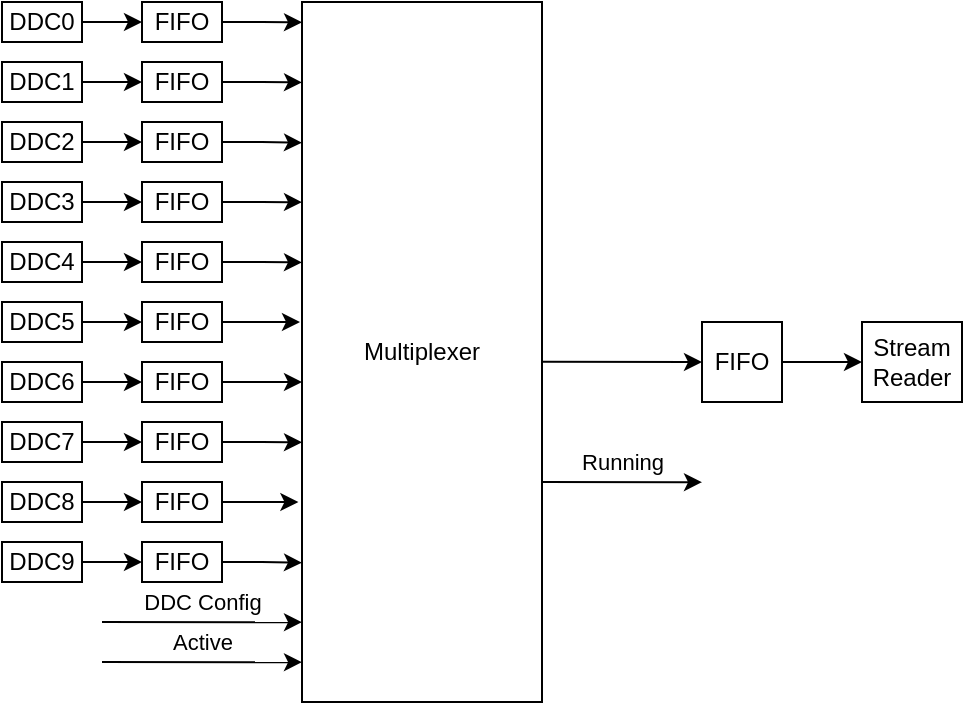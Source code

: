 <mxfile version="15.8.7" type="device"><diagram id="K5hAGWIEk0vDPsXrQac7" name="Page-1"><mxGraphModel dx="441" dy="410" grid="1" gridSize="10" guides="1" tooltips="1" connect="1" arrows="1" fold="1" page="1" pageScale="1" pageWidth="600" pageHeight="400" math="0" shadow="0"><root><mxCell id="0"/><mxCell id="1" parent="0"/><mxCell id="YP40HUw52YjCRkE7fi0G-4" style="edgeStyle=orthogonalEdgeStyle;rounded=0;orthogonalLoop=1;jettySize=auto;html=1;exitX=1;exitY=0.5;exitDx=0;exitDy=0;entryX=0;entryY=0.5;entryDx=0;entryDy=0;" parent="1" source="YP40HUw52YjCRkE7fi0G-2" target="YP40HUw52YjCRkE7fi0G-3" edge="1"><mxGeometry relative="1" as="geometry"/></mxCell><mxCell id="YP40HUw52YjCRkE7fi0G-2" value="DDC0" style="rounded=0;whiteSpace=wrap;html=1;" parent="1" vertex="1"><mxGeometry x="10" y="10" width="40" height="20" as="geometry"/></mxCell><mxCell id="YP40HUw52YjCRkE7fi0G-48" style="edgeStyle=orthogonalEdgeStyle;rounded=0;orthogonalLoop=1;jettySize=auto;html=1;exitX=1;exitY=0.5;exitDx=0;exitDy=0;entryX=0;entryY=0.029;entryDx=0;entryDy=0;entryPerimeter=0;" parent="1" source="YP40HUw52YjCRkE7fi0G-3" target="YP40HUw52YjCRkE7fi0G-44" edge="1"><mxGeometry relative="1" as="geometry"/></mxCell><mxCell id="YP40HUw52YjCRkE7fi0G-3" value="FIFO" style="rounded=0;whiteSpace=wrap;html=1;" parent="1" vertex="1"><mxGeometry x="80" y="10" width="40" height="20" as="geometry"/></mxCell><mxCell id="YP40HUw52YjCRkE7fi0G-5" style="edgeStyle=orthogonalEdgeStyle;rounded=0;orthogonalLoop=1;jettySize=auto;html=1;exitX=1;exitY=0.5;exitDx=0;exitDy=0;entryX=0;entryY=0.5;entryDx=0;entryDy=0;" parent="1" source="YP40HUw52YjCRkE7fi0G-6" target="YP40HUw52YjCRkE7fi0G-7" edge="1"><mxGeometry relative="1" as="geometry"/></mxCell><mxCell id="YP40HUw52YjCRkE7fi0G-6" value="DDC1" style="rounded=0;whiteSpace=wrap;html=1;" parent="1" vertex="1"><mxGeometry x="10" y="40" width="40" height="20" as="geometry"/></mxCell><mxCell id="YP40HUw52YjCRkE7fi0G-49" style="edgeStyle=orthogonalEdgeStyle;rounded=0;orthogonalLoop=1;jettySize=auto;html=1;exitX=1;exitY=0.5;exitDx=0;exitDy=0;entryX=0;entryY=0.115;entryDx=0;entryDy=0;entryPerimeter=0;" parent="1" source="YP40HUw52YjCRkE7fi0G-7" target="YP40HUw52YjCRkE7fi0G-44" edge="1"><mxGeometry relative="1" as="geometry"/></mxCell><mxCell id="YP40HUw52YjCRkE7fi0G-7" value="FIFO" style="rounded=0;whiteSpace=wrap;html=1;" parent="1" vertex="1"><mxGeometry x="80" y="40" width="40" height="20" as="geometry"/></mxCell><mxCell id="YP40HUw52YjCRkE7fi0G-8" style="edgeStyle=orthogonalEdgeStyle;rounded=0;orthogonalLoop=1;jettySize=auto;html=1;exitX=1;exitY=0.5;exitDx=0;exitDy=0;entryX=0;entryY=0.5;entryDx=0;entryDy=0;" parent="1" source="YP40HUw52YjCRkE7fi0G-9" target="YP40HUw52YjCRkE7fi0G-10" edge="1"><mxGeometry relative="1" as="geometry"/></mxCell><mxCell id="YP40HUw52YjCRkE7fi0G-9" value="DDC2" style="rounded=0;whiteSpace=wrap;html=1;" parent="1" vertex="1"><mxGeometry x="10" y="70" width="40" height="20" as="geometry"/></mxCell><mxCell id="YP40HUw52YjCRkE7fi0G-50" style="edgeStyle=orthogonalEdgeStyle;rounded=0;orthogonalLoop=1;jettySize=auto;html=1;exitX=1;exitY=0.5;exitDx=0;exitDy=0;entryX=0;entryY=0.201;entryDx=0;entryDy=0;entryPerimeter=0;" parent="1" source="YP40HUw52YjCRkE7fi0G-10" target="YP40HUw52YjCRkE7fi0G-44" edge="1"><mxGeometry relative="1" as="geometry"/></mxCell><mxCell id="YP40HUw52YjCRkE7fi0G-10" value="FIFO" style="rounded=0;whiteSpace=wrap;html=1;" parent="1" vertex="1"><mxGeometry x="80" y="70" width="40" height="20" as="geometry"/></mxCell><mxCell id="YP40HUw52YjCRkE7fi0G-11" style="edgeStyle=orthogonalEdgeStyle;rounded=0;orthogonalLoop=1;jettySize=auto;html=1;exitX=1;exitY=0.5;exitDx=0;exitDy=0;entryX=0;entryY=0.5;entryDx=0;entryDy=0;" parent="1" source="YP40HUw52YjCRkE7fi0G-12" target="YP40HUw52YjCRkE7fi0G-13" edge="1"><mxGeometry relative="1" as="geometry"/></mxCell><mxCell id="YP40HUw52YjCRkE7fi0G-12" value="DDC3" style="rounded=0;whiteSpace=wrap;html=1;" parent="1" vertex="1"><mxGeometry x="10" y="100" width="40" height="20" as="geometry"/></mxCell><mxCell id="YP40HUw52YjCRkE7fi0G-53" style="edgeStyle=orthogonalEdgeStyle;rounded=0;orthogonalLoop=1;jettySize=auto;html=1;exitX=1;exitY=0.5;exitDx=0;exitDy=0;entryX=0;entryY=0.286;entryDx=0;entryDy=0;entryPerimeter=0;" parent="1" source="YP40HUw52YjCRkE7fi0G-13" target="YP40HUw52YjCRkE7fi0G-44" edge="1"><mxGeometry relative="1" as="geometry"/></mxCell><mxCell id="YP40HUw52YjCRkE7fi0G-13" value="FIFO" style="rounded=0;whiteSpace=wrap;html=1;" parent="1" vertex="1"><mxGeometry x="80" y="100" width="40" height="20" as="geometry"/></mxCell><mxCell id="YP40HUw52YjCRkE7fi0G-26" style="edgeStyle=orthogonalEdgeStyle;rounded=0;orthogonalLoop=1;jettySize=auto;html=1;exitX=1;exitY=0.5;exitDx=0;exitDy=0;entryX=0;entryY=0.5;entryDx=0;entryDy=0;" parent="1" source="YP40HUw52YjCRkE7fi0G-27" target="YP40HUw52YjCRkE7fi0G-28" edge="1"><mxGeometry relative="1" as="geometry"/></mxCell><mxCell id="YP40HUw52YjCRkE7fi0G-27" value="DDC4" style="rounded=0;whiteSpace=wrap;html=1;" parent="1" vertex="1"><mxGeometry x="10" y="130" width="40" height="20" as="geometry"/></mxCell><mxCell id="YP40HUw52YjCRkE7fi0G-52" style="edgeStyle=orthogonalEdgeStyle;rounded=0;orthogonalLoop=1;jettySize=auto;html=1;exitX=1;exitY=0.5;exitDx=0;exitDy=0;entryX=0;entryY=0.372;entryDx=0;entryDy=0;entryPerimeter=0;" parent="1" source="YP40HUw52YjCRkE7fi0G-28" target="YP40HUw52YjCRkE7fi0G-44" edge="1"><mxGeometry relative="1" as="geometry"/></mxCell><mxCell id="YP40HUw52YjCRkE7fi0G-28" value="FIFO" style="rounded=0;whiteSpace=wrap;html=1;" parent="1" vertex="1"><mxGeometry x="80" y="130" width="40" height="20" as="geometry"/></mxCell><mxCell id="YP40HUw52YjCRkE7fi0G-29" style="edgeStyle=orthogonalEdgeStyle;rounded=0;orthogonalLoop=1;jettySize=auto;html=1;exitX=1;exitY=0.5;exitDx=0;exitDy=0;entryX=0;entryY=0.5;entryDx=0;entryDy=0;" parent="1" source="YP40HUw52YjCRkE7fi0G-30" target="YP40HUw52YjCRkE7fi0G-31" edge="1"><mxGeometry relative="1" as="geometry"/></mxCell><mxCell id="YP40HUw52YjCRkE7fi0G-30" value="DDC5" style="rounded=0;whiteSpace=wrap;html=1;" parent="1" vertex="1"><mxGeometry x="10" y="160" width="40" height="20" as="geometry"/></mxCell><mxCell id="YP40HUw52YjCRkE7fi0G-54" style="edgeStyle=orthogonalEdgeStyle;rounded=0;orthogonalLoop=1;jettySize=auto;html=1;exitX=1;exitY=0.5;exitDx=0;exitDy=0;entryX=-0.008;entryY=0.459;entryDx=0;entryDy=0;entryPerimeter=0;" parent="1" source="YP40HUw52YjCRkE7fi0G-31" target="YP40HUw52YjCRkE7fi0G-44" edge="1"><mxGeometry relative="1" as="geometry"/></mxCell><mxCell id="YP40HUw52YjCRkE7fi0G-31" value="FIFO" style="rounded=0;whiteSpace=wrap;html=1;" parent="1" vertex="1"><mxGeometry x="80" y="160" width="40" height="20" as="geometry"/></mxCell><mxCell id="YP40HUw52YjCRkE7fi0G-32" style="edgeStyle=orthogonalEdgeStyle;rounded=0;orthogonalLoop=1;jettySize=auto;html=1;exitX=1;exitY=0.5;exitDx=0;exitDy=0;entryX=0;entryY=0.5;entryDx=0;entryDy=0;" parent="1" source="YP40HUw52YjCRkE7fi0G-33" target="YP40HUw52YjCRkE7fi0G-34" edge="1"><mxGeometry relative="1" as="geometry"/></mxCell><mxCell id="YP40HUw52YjCRkE7fi0G-33" value="DDC6" style="rounded=0;whiteSpace=wrap;html=1;" parent="1" vertex="1"><mxGeometry x="10" y="190" width="40" height="20" as="geometry"/></mxCell><mxCell id="YP40HUw52YjCRkE7fi0G-55" style="edgeStyle=orthogonalEdgeStyle;rounded=0;orthogonalLoop=1;jettySize=auto;html=1;exitX=1;exitY=0.5;exitDx=0;exitDy=0;entryX=0;entryY=0.543;entryDx=0;entryDy=0;entryPerimeter=0;" parent="1" source="YP40HUw52YjCRkE7fi0G-34" target="YP40HUw52YjCRkE7fi0G-44" edge="1"><mxGeometry relative="1" as="geometry"/></mxCell><mxCell id="YP40HUw52YjCRkE7fi0G-34" value="FIFO" style="rounded=0;whiteSpace=wrap;html=1;" parent="1" vertex="1"><mxGeometry x="80" y="190" width="40" height="20" as="geometry"/></mxCell><mxCell id="YP40HUw52YjCRkE7fi0G-35" style="edgeStyle=orthogonalEdgeStyle;rounded=0;orthogonalLoop=1;jettySize=auto;html=1;exitX=1;exitY=0.5;exitDx=0;exitDy=0;entryX=0;entryY=0.5;entryDx=0;entryDy=0;" parent="1" source="YP40HUw52YjCRkE7fi0G-36" target="YP40HUw52YjCRkE7fi0G-37" edge="1"><mxGeometry relative="1" as="geometry"/></mxCell><mxCell id="YP40HUw52YjCRkE7fi0G-36" value="DDC7" style="rounded=0;whiteSpace=wrap;html=1;" parent="1" vertex="1"><mxGeometry x="10" y="220" width="40" height="20" as="geometry"/></mxCell><mxCell id="YP40HUw52YjCRkE7fi0G-56" style="edgeStyle=orthogonalEdgeStyle;rounded=0;orthogonalLoop=1;jettySize=auto;html=1;exitX=1;exitY=0.5;exitDx=0;exitDy=0;entryX=0;entryY=0.629;entryDx=0;entryDy=0;entryPerimeter=0;" parent="1" source="YP40HUw52YjCRkE7fi0G-37" target="YP40HUw52YjCRkE7fi0G-44" edge="1"><mxGeometry relative="1" as="geometry"/></mxCell><mxCell id="YP40HUw52YjCRkE7fi0G-37" value="FIFO" style="rounded=0;whiteSpace=wrap;html=1;" parent="1" vertex="1"><mxGeometry x="80" y="220" width="40" height="20" as="geometry"/></mxCell><mxCell id="YP40HUw52YjCRkE7fi0G-38" style="edgeStyle=orthogonalEdgeStyle;rounded=0;orthogonalLoop=1;jettySize=auto;html=1;exitX=1;exitY=0.5;exitDx=0;exitDy=0;entryX=0;entryY=0.5;entryDx=0;entryDy=0;" parent="1" source="YP40HUw52YjCRkE7fi0G-39" target="YP40HUw52YjCRkE7fi0G-40" edge="1"><mxGeometry relative="1" as="geometry"/></mxCell><mxCell id="YP40HUw52YjCRkE7fi0G-39" value="DDC8" style="rounded=0;whiteSpace=wrap;html=1;" parent="1" vertex="1"><mxGeometry x="10" y="250" width="40" height="20" as="geometry"/></mxCell><mxCell id="YP40HUw52YjCRkE7fi0G-57" style="edgeStyle=orthogonalEdgeStyle;rounded=0;orthogonalLoop=1;jettySize=auto;html=1;exitX=1;exitY=0.5;exitDx=0;exitDy=0;entryX=-0.015;entryY=0.716;entryDx=0;entryDy=0;entryPerimeter=0;" parent="1" source="YP40HUw52YjCRkE7fi0G-40" target="YP40HUw52YjCRkE7fi0G-44" edge="1"><mxGeometry relative="1" as="geometry"/></mxCell><mxCell id="YP40HUw52YjCRkE7fi0G-40" value="FIFO" style="rounded=0;whiteSpace=wrap;html=1;" parent="1" vertex="1"><mxGeometry x="80" y="250" width="40" height="20" as="geometry"/></mxCell><mxCell id="YP40HUw52YjCRkE7fi0G-41" style="edgeStyle=orthogonalEdgeStyle;rounded=0;orthogonalLoop=1;jettySize=auto;html=1;exitX=1;exitY=0.5;exitDx=0;exitDy=0;entryX=0;entryY=0.5;entryDx=0;entryDy=0;" parent="1" source="YP40HUw52YjCRkE7fi0G-42" target="YP40HUw52YjCRkE7fi0G-43" edge="1"><mxGeometry relative="1" as="geometry"/></mxCell><mxCell id="YP40HUw52YjCRkE7fi0G-42" value="DDC9" style="rounded=0;whiteSpace=wrap;html=1;" parent="1" vertex="1"><mxGeometry x="10" y="280" width="40" height="20" as="geometry"/></mxCell><mxCell id="YP40HUw52YjCRkE7fi0G-58" style="edgeStyle=orthogonalEdgeStyle;rounded=0;orthogonalLoop=1;jettySize=auto;html=1;exitX=1;exitY=0.5;exitDx=0;exitDy=0;entryX=0;entryY=0.801;entryDx=0;entryDy=0;entryPerimeter=0;" parent="1" source="YP40HUw52YjCRkE7fi0G-43" target="YP40HUw52YjCRkE7fi0G-44" edge="1"><mxGeometry relative="1" as="geometry"/></mxCell><mxCell id="YP40HUw52YjCRkE7fi0G-43" value="FIFO" style="rounded=0;whiteSpace=wrap;html=1;" parent="1" vertex="1"><mxGeometry x="80" y="280" width="40" height="20" as="geometry"/></mxCell><mxCell id="YP40HUw52YjCRkE7fi0G-44" value="Multiplexer" style="rounded=0;whiteSpace=wrap;html=1;" parent="1" vertex="1"><mxGeometry x="160" y="10" width="120" height="350" as="geometry"/></mxCell><mxCell id="YP40HUw52YjCRkE7fi0G-59" style="edgeStyle=orthogonalEdgeStyle;rounded=0;orthogonalLoop=1;jettySize=auto;html=1;exitX=1;exitY=0.5;exitDx=0;exitDy=0;entryX=0;entryY=0.5;entryDx=0;entryDy=0;" parent="1" source="YP40HUw52YjCRkE7fi0G-45" target="YP40HUw52YjCRkE7fi0G-46" edge="1"><mxGeometry relative="1" as="geometry"/></mxCell><mxCell id="YP40HUw52YjCRkE7fi0G-45" value="FIFO" style="rounded=0;whiteSpace=wrap;html=1;" parent="1" vertex="1"><mxGeometry x="360" y="170" width="40" height="40" as="geometry"/></mxCell><mxCell id="YP40HUw52YjCRkE7fi0G-46" value="Stream Reader" style="rounded=0;whiteSpace=wrap;html=1;" parent="1" vertex="1"><mxGeometry x="440" y="170" width="50" height="40" as="geometry"/></mxCell><mxCell id="YP40HUw52YjCRkE7fi0G-60" value="" style="endArrow=classic;html=1;rounded=0;entryX=0;entryY=0.5;entryDx=0;entryDy=0;exitX=1;exitY=0.514;exitDx=0;exitDy=0;exitPerimeter=0;" parent="1" source="YP40HUw52YjCRkE7fi0G-44" target="YP40HUw52YjCRkE7fi0G-45" edge="1"><mxGeometry width="50" height="50" relative="1" as="geometry"><mxPoint x="270" y="240" as="sourcePoint"/><mxPoint x="320" y="190" as="targetPoint"/></mxGeometry></mxCell><mxCell id="YP40HUw52YjCRkE7fi0G-61" value="DDC Config" style="endArrow=classic;html=1;rounded=0;entryX=0;entryY=0.886;entryDx=0;entryDy=0;entryPerimeter=0;" parent="1" target="YP40HUw52YjCRkE7fi0G-44" edge="1"><mxGeometry x="-0.0" y="10" width="50" height="50" relative="1" as="geometry"><mxPoint x="60" y="320" as="sourcePoint"/><mxPoint x="320" y="190" as="targetPoint"/><mxPoint as="offset"/></mxGeometry></mxCell><mxCell id="YP40HUw52YjCRkE7fi0G-62" value="Active" style="endArrow=classic;html=1;rounded=0;entryX=0;entryY=0.886;entryDx=0;entryDy=0;entryPerimeter=0;" parent="1" edge="1"><mxGeometry x="-0.0" y="10" width="50" height="50" relative="1" as="geometry"><mxPoint x="60" y="340" as="sourcePoint"/><mxPoint x="160" y="340.1" as="targetPoint"/><mxPoint as="offset"/></mxGeometry></mxCell><mxCell id="oT_FG0FpsO0o1sEZ4W-B-1" value="Running" style="endArrow=classic;html=1;rounded=0;entryX=0;entryY=0.5;entryDx=0;entryDy=0;exitX=1;exitY=0.514;exitDx=0;exitDy=0;exitPerimeter=0;" edge="1" parent="1"><mxGeometry x="-0.0" y="10" width="50" height="50" relative="1" as="geometry"><mxPoint x="280" y="250.0" as="sourcePoint"/><mxPoint x="360" y="250.1" as="targetPoint"/><mxPoint as="offset"/></mxGeometry></mxCell></root></mxGraphModel></diagram></mxfile>